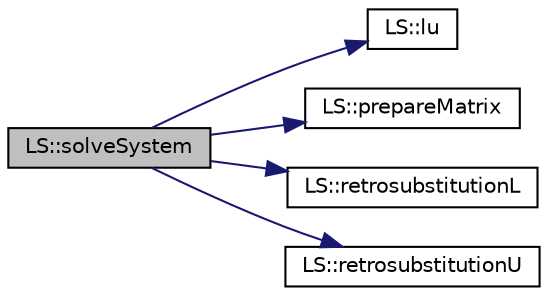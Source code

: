 digraph "LS::solveSystem"
{
 // INTERACTIVE_SVG=YES
  edge [fontname="Helvetica",fontsize="10",labelfontname="Helvetica",labelfontsize="10"];
  node [fontname="Helvetica",fontsize="10",shape=record];
  rankdir="LR";
  Node126 [label="LS::solveSystem",height=0.2,width=0.4,color="black", fillcolor="grey75", style="filled", fontcolor="black"];
  Node126 -> Node127 [color="midnightblue",fontsize="10",style="solid",fontname="Helvetica"];
  Node127 [label="LS::lu",height=0.2,width=0.4,color="black", fillcolor="white", style="filled",URL="$class_l_s.html#aadf10e2c4121ce5f0b42981f7c1d15d7"];
  Node126 -> Node128 [color="midnightblue",fontsize="10",style="solid",fontname="Helvetica"];
  Node128 [label="LS::prepareMatrix",height=0.2,width=0.4,color="black", fillcolor="white", style="filled",URL="$class_l_s.html#a84e538a99f84e3f72d3a89a725d9d7d8"];
  Node126 -> Node129 [color="midnightblue",fontsize="10",style="solid",fontname="Helvetica"];
  Node129 [label="LS::retrosubstitutionL",height=0.2,width=0.4,color="black", fillcolor="white", style="filled",URL="$class_l_s.html#ada47f10ff595a886a79bb0f4eacbe7d7"];
  Node126 -> Node130 [color="midnightblue",fontsize="10",style="solid",fontname="Helvetica"];
  Node130 [label="LS::retrosubstitutionU",height=0.2,width=0.4,color="black", fillcolor="white", style="filled",URL="$class_l_s.html#a092e4964121ae088307af8622af7ab64"];
}
